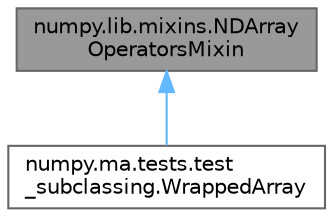 digraph "numpy.lib.mixins.NDArrayOperatorsMixin"
{
 // LATEX_PDF_SIZE
  bgcolor="transparent";
  edge [fontname=Helvetica,fontsize=10,labelfontname=Helvetica,labelfontsize=10];
  node [fontname=Helvetica,fontsize=10,shape=box,height=0.2,width=0.4];
  Node1 [id="Node000001",label="numpy.lib.mixins.NDArray\lOperatorsMixin",height=0.2,width=0.4,color="gray40", fillcolor="grey60", style="filled", fontcolor="black",tooltip=" "];
  Node1 -> Node2 [id="edge1_Node000001_Node000002",dir="back",color="steelblue1",style="solid",tooltip=" "];
  Node2 [id="Node000002",label="numpy.ma.tests.test\l_subclassing.WrappedArray",height=0.2,width=0.4,color="gray40", fillcolor="white", style="filled",URL="$d6/de1/classnumpy_1_1ma_1_1tests_1_1test__subclassing_1_1WrappedArray.html",tooltip=" "];
}
